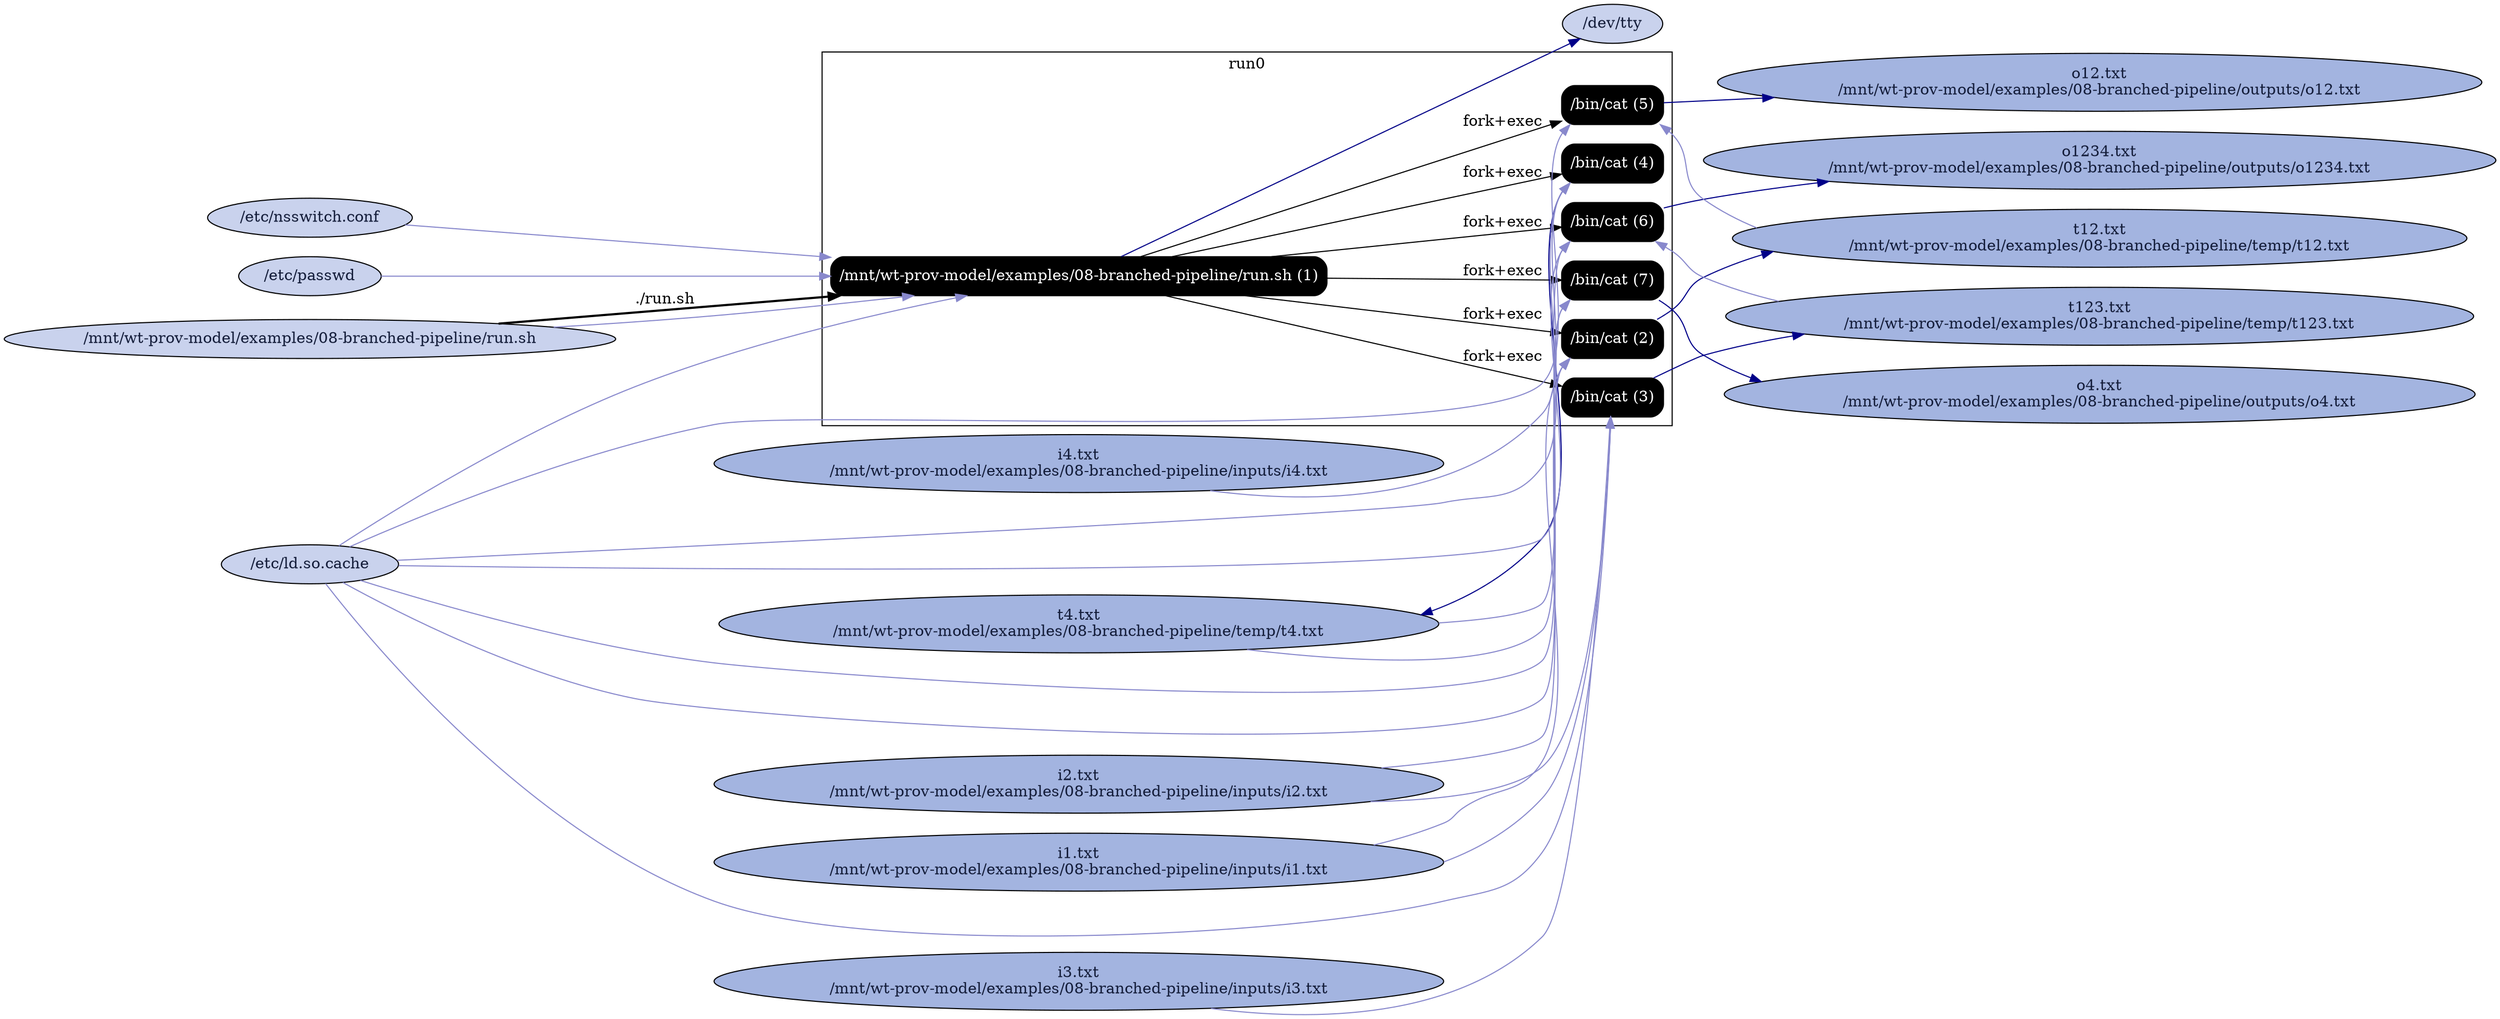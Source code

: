 digraph G {
    rankdir=LR;

    /* programs */
    node [shape=box fontcolor=white fillcolor=black style="filled,rounded"];
    subgraph cluster_run0 {
        label="run0";
        prog0 [label="/mnt/wt-prov-model/examples/08-branched-pipeline/run.sh (1)"];
        prog1 [label="/bin/cat (2)"];
        prog0 -> prog1 [label="fork+exec"];
        prog2 [label="/bin/cat (3)"];
        prog0 -> prog2 [label="fork+exec"];
        prog3 [label="/bin/cat (4)"];
        prog0 -> prog3 [label="fork+exec"];
        prog4 [label="/bin/cat (5)"];
        prog0 -> prog4 [label="fork+exec"];
        prog5 [label="/bin/cat (6)"];
        prog0 -> prog5 [label="fork+exec"];
        prog6 [label="/bin/cat (7)"];
        prog0 -> prog6 [label="fork+exec"];
    }

    node [shape=ellipse fontcolor="#131C39" fillcolor="#C9D2ED"];

    /* other files */
    "/dev/tty";
    "/etc/ld.so.cache";
    "/etc/nsswitch.conf";
    "/etc/passwd";
    "/mnt/wt-prov-model/examples/08-branched-pipeline/inputs/i1.txt" [fillcolor="#A3B4E0", label="i1.txt\n/mnt/wt-prov-model/examples/08-branched-pipeline/inputs/i1.txt"];
    "/mnt/wt-prov-model/examples/08-branched-pipeline/inputs/i2.txt" [fillcolor="#A3B4E0", label="i2.txt\n/mnt/wt-prov-model/examples/08-branched-pipeline/inputs/i2.txt"];
    "/mnt/wt-prov-model/examples/08-branched-pipeline/inputs/i3.txt" [fillcolor="#A3B4E0", label="i3.txt\n/mnt/wt-prov-model/examples/08-branched-pipeline/inputs/i3.txt"];
    "/mnt/wt-prov-model/examples/08-branched-pipeline/inputs/i4.txt" [fillcolor="#A3B4E0", label="i4.txt\n/mnt/wt-prov-model/examples/08-branched-pipeline/inputs/i4.txt"];
    "/mnt/wt-prov-model/examples/08-branched-pipeline/outputs/o12.txt" [fillcolor="#A3B4E0", label="o12.txt\n/mnt/wt-prov-model/examples/08-branched-pipeline/outputs/o12.txt"];
    "/mnt/wt-prov-model/examples/08-branched-pipeline/outputs/o1234.txt" [fillcolor="#A3B4E0", label="o1234.txt\n/mnt/wt-prov-model/examples/08-branched-pipeline/outputs/o1234.txt"];
    "/mnt/wt-prov-model/examples/08-branched-pipeline/outputs/o4.txt" [fillcolor="#A3B4E0", label="o4.txt\n/mnt/wt-prov-model/examples/08-branched-pipeline/outputs/o4.txt"];
    "/mnt/wt-prov-model/examples/08-branched-pipeline/run.sh";
    "/mnt/wt-prov-model/examples/08-branched-pipeline/temp/t12.txt" [fillcolor="#A3B4E0", label="t12.txt\n/mnt/wt-prov-model/examples/08-branched-pipeline/temp/t12.txt"];
    "/mnt/wt-prov-model/examples/08-branched-pipeline/temp/t123.txt" [fillcolor="#A3B4E0", label="t123.txt\n/mnt/wt-prov-model/examples/08-branched-pipeline/temp/t123.txt"];
    "/mnt/wt-prov-model/examples/08-branched-pipeline/temp/t4.txt" [fillcolor="#A3B4E0", label="t4.txt\n/mnt/wt-prov-model/examples/08-branched-pipeline/temp/t4.txt"];

    "/mnt/wt-prov-model/examples/08-branched-pipeline/run.sh" -> prog0 [style=bold, label="./run.sh"];
    "/etc/ld.so.cache" -> prog0 [color="#8888CC"];
    prog0 -> "/dev/tty" [color="#000088"];
    "/etc/nsswitch.conf" -> prog0 [color="#8888CC"];
    "/etc/passwd" -> prog0 [color="#8888CC"];
    "/mnt/wt-prov-model/examples/08-branched-pipeline/run.sh" -> prog0 [color="#8888CC"];
    prog1 -> "/mnt/wt-prov-model/examples/08-branched-pipeline/temp/t12.txt" [color="#000088"];
    "/etc/ld.so.cache" -> prog1 [color="#8888CC"];
    "/mnt/wt-prov-model/examples/08-branched-pipeline/inputs/i1.txt" -> prog1 [color="#8888CC"];
    "/mnt/wt-prov-model/examples/08-branched-pipeline/inputs/i2.txt" -> prog1 [color="#8888CC"];
    prog2 -> "/mnt/wt-prov-model/examples/08-branched-pipeline/temp/t123.txt" [color="#000088"];
    "/etc/ld.so.cache" -> prog2 [color="#8888CC"];
    "/mnt/wt-prov-model/examples/08-branched-pipeline/inputs/i1.txt" -> prog2 [color="#8888CC"];
    "/mnt/wt-prov-model/examples/08-branched-pipeline/inputs/i2.txt" -> prog2 [color="#8888CC"];
    "/mnt/wt-prov-model/examples/08-branched-pipeline/inputs/i3.txt" -> prog2 [color="#8888CC"];
    prog3 -> "/mnt/wt-prov-model/examples/08-branched-pipeline/temp/t4.txt" [color="#000088"];
    "/etc/ld.so.cache" -> prog3 [color="#8888CC"];
    "/mnt/wt-prov-model/examples/08-branched-pipeline/inputs/i4.txt" -> prog3 [color="#8888CC"];
    prog4 -> "/mnt/wt-prov-model/examples/08-branched-pipeline/outputs/o12.txt" [color="#000088"];
    "/etc/ld.so.cache" -> prog4 [color="#8888CC"];
    "/mnt/wt-prov-model/examples/08-branched-pipeline/temp/t12.txt" -> prog4 [color="#8888CC"];
    prog5 -> "/mnt/wt-prov-model/examples/08-branched-pipeline/outputs/o1234.txt" [color="#000088"];
    "/etc/ld.so.cache" -> prog5 [color="#8888CC"];
    "/mnt/wt-prov-model/examples/08-branched-pipeline/temp/t123.txt" -> prog5 [color="#8888CC"];
    "/mnt/wt-prov-model/examples/08-branched-pipeline/temp/t4.txt" -> prog5 [color="#8888CC"];
    prog6 -> "/mnt/wt-prov-model/examples/08-branched-pipeline/outputs/o4.txt" [color="#000088"];
    "/etc/ld.so.cache" -> prog6 [color="#8888CC"];
    "/mnt/wt-prov-model/examples/08-branched-pipeline/temp/t4.txt" -> prog6 [color="#8888CC"];
}
